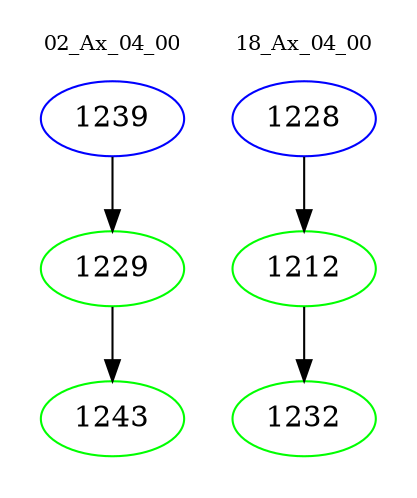 digraph{
subgraph cluster_0 {
color = white
label = "02_Ax_04_00";
fontsize=10;
T0_1239 [label="1239", color="blue"]
T0_1239 -> T0_1229 [color="black"]
T0_1229 [label="1229", color="green"]
T0_1229 -> T0_1243 [color="black"]
T0_1243 [label="1243", color="green"]
}
subgraph cluster_1 {
color = white
label = "18_Ax_04_00";
fontsize=10;
T1_1228 [label="1228", color="blue"]
T1_1228 -> T1_1212 [color="black"]
T1_1212 [label="1212", color="green"]
T1_1212 -> T1_1232 [color="black"]
T1_1232 [label="1232", color="green"]
}
}
